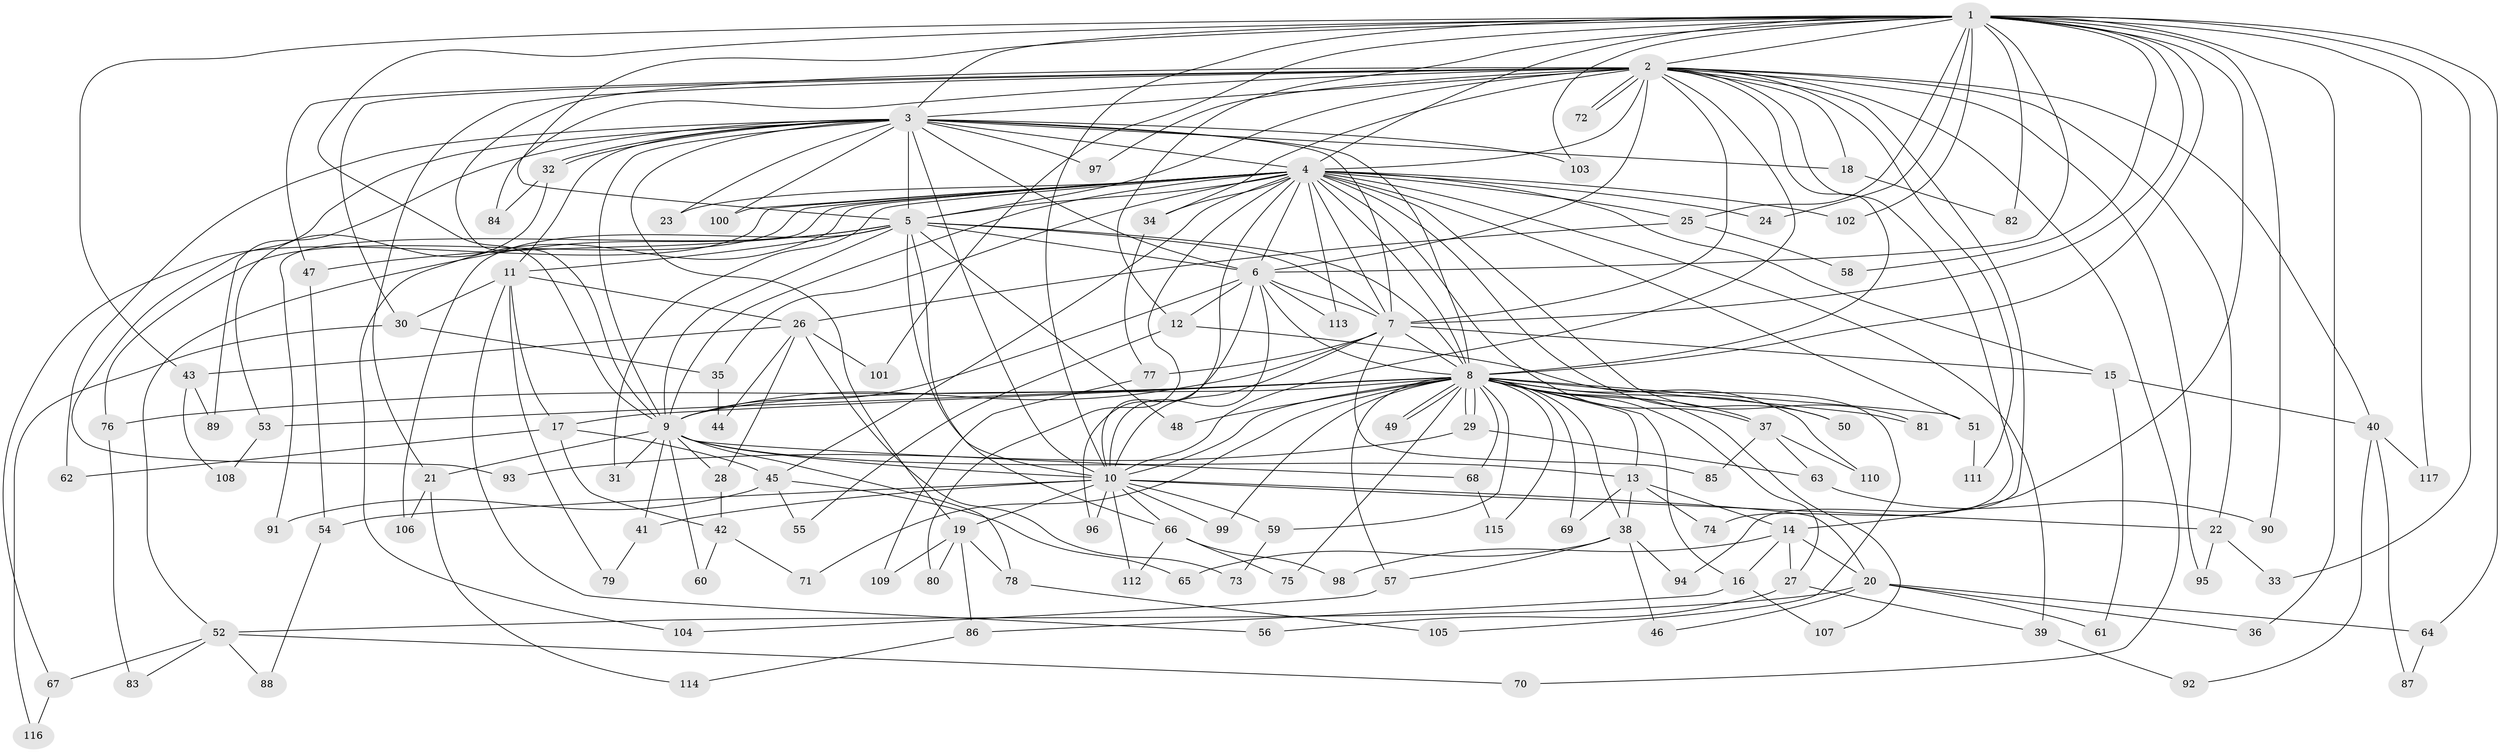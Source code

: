 // Generated by graph-tools (version 1.1) at 2025/25/03/09/25 03:25:36]
// undirected, 117 vertices, 259 edges
graph export_dot {
graph [start="1"]
  node [color=gray90,style=filled];
  1;
  2;
  3;
  4;
  5;
  6;
  7;
  8;
  9;
  10;
  11;
  12;
  13;
  14;
  15;
  16;
  17;
  18;
  19;
  20;
  21;
  22;
  23;
  24;
  25;
  26;
  27;
  28;
  29;
  30;
  31;
  32;
  33;
  34;
  35;
  36;
  37;
  38;
  39;
  40;
  41;
  42;
  43;
  44;
  45;
  46;
  47;
  48;
  49;
  50;
  51;
  52;
  53;
  54;
  55;
  56;
  57;
  58;
  59;
  60;
  61;
  62;
  63;
  64;
  65;
  66;
  67;
  68;
  69;
  70;
  71;
  72;
  73;
  74;
  75;
  76;
  77;
  78;
  79;
  80;
  81;
  82;
  83;
  84;
  85;
  86;
  87;
  88;
  89;
  90;
  91;
  92;
  93;
  94;
  95;
  96;
  97;
  98;
  99;
  100;
  101;
  102;
  103;
  104;
  105;
  106;
  107;
  108;
  109;
  110;
  111;
  112;
  113;
  114;
  115;
  116;
  117;
  1 -- 2;
  1 -- 3;
  1 -- 4;
  1 -- 5;
  1 -- 6;
  1 -- 7;
  1 -- 8;
  1 -- 9;
  1 -- 10;
  1 -- 12;
  1 -- 14;
  1 -- 24;
  1 -- 25;
  1 -- 33;
  1 -- 36;
  1 -- 43;
  1 -- 58;
  1 -- 64;
  1 -- 82;
  1 -- 90;
  1 -- 101;
  1 -- 102;
  1 -- 103;
  1 -- 117;
  2 -- 3;
  2 -- 4;
  2 -- 5;
  2 -- 6;
  2 -- 7;
  2 -- 8;
  2 -- 9;
  2 -- 10;
  2 -- 18;
  2 -- 21;
  2 -- 22;
  2 -- 30;
  2 -- 34;
  2 -- 40;
  2 -- 47;
  2 -- 70;
  2 -- 72;
  2 -- 72;
  2 -- 74;
  2 -- 84;
  2 -- 94;
  2 -- 95;
  2 -- 97;
  2 -- 111;
  3 -- 4;
  3 -- 5;
  3 -- 6;
  3 -- 7;
  3 -- 8;
  3 -- 9;
  3 -- 10;
  3 -- 11;
  3 -- 18;
  3 -- 19;
  3 -- 23;
  3 -- 32;
  3 -- 32;
  3 -- 62;
  3 -- 89;
  3 -- 93;
  3 -- 97;
  3 -- 100;
  3 -- 103;
  4 -- 5;
  4 -- 6;
  4 -- 7;
  4 -- 8;
  4 -- 9;
  4 -- 10;
  4 -- 15;
  4 -- 23;
  4 -- 24;
  4 -- 25;
  4 -- 31;
  4 -- 34;
  4 -- 35;
  4 -- 37;
  4 -- 39;
  4 -- 45;
  4 -- 50;
  4 -- 51;
  4 -- 67;
  4 -- 76;
  4 -- 80;
  4 -- 81;
  4 -- 91;
  4 -- 100;
  4 -- 102;
  4 -- 104;
  4 -- 113;
  5 -- 6;
  5 -- 7;
  5 -- 8;
  5 -- 9;
  5 -- 10;
  5 -- 11;
  5 -- 47;
  5 -- 48;
  5 -- 52;
  5 -- 66;
  5 -- 106;
  6 -- 7;
  6 -- 8;
  6 -- 9;
  6 -- 10;
  6 -- 12;
  6 -- 96;
  6 -- 113;
  7 -- 8;
  7 -- 9;
  7 -- 10;
  7 -- 15;
  7 -- 77;
  7 -- 85;
  8 -- 9;
  8 -- 10;
  8 -- 13;
  8 -- 16;
  8 -- 17;
  8 -- 27;
  8 -- 29;
  8 -- 29;
  8 -- 37;
  8 -- 38;
  8 -- 48;
  8 -- 49;
  8 -- 49;
  8 -- 50;
  8 -- 51;
  8 -- 53;
  8 -- 57;
  8 -- 59;
  8 -- 68;
  8 -- 69;
  8 -- 71;
  8 -- 75;
  8 -- 76;
  8 -- 81;
  8 -- 99;
  8 -- 107;
  8 -- 110;
  8 -- 115;
  9 -- 10;
  9 -- 13;
  9 -- 21;
  9 -- 28;
  9 -- 31;
  9 -- 41;
  9 -- 60;
  9 -- 68;
  9 -- 78;
  10 -- 19;
  10 -- 20;
  10 -- 22;
  10 -- 41;
  10 -- 54;
  10 -- 59;
  10 -- 66;
  10 -- 96;
  10 -- 99;
  10 -- 112;
  11 -- 17;
  11 -- 26;
  11 -- 30;
  11 -- 56;
  11 -- 79;
  12 -- 55;
  12 -- 105;
  13 -- 14;
  13 -- 38;
  13 -- 69;
  13 -- 74;
  14 -- 16;
  14 -- 20;
  14 -- 27;
  14 -- 98;
  15 -- 40;
  15 -- 61;
  16 -- 86;
  16 -- 107;
  17 -- 42;
  17 -- 45;
  17 -- 62;
  18 -- 82;
  19 -- 78;
  19 -- 80;
  19 -- 86;
  19 -- 109;
  20 -- 36;
  20 -- 46;
  20 -- 52;
  20 -- 61;
  20 -- 64;
  21 -- 106;
  21 -- 114;
  22 -- 33;
  22 -- 95;
  25 -- 26;
  25 -- 58;
  26 -- 28;
  26 -- 43;
  26 -- 44;
  26 -- 73;
  26 -- 101;
  27 -- 39;
  27 -- 56;
  28 -- 42;
  29 -- 63;
  29 -- 93;
  30 -- 35;
  30 -- 116;
  32 -- 53;
  32 -- 84;
  34 -- 77;
  35 -- 44;
  37 -- 63;
  37 -- 85;
  37 -- 110;
  38 -- 46;
  38 -- 57;
  38 -- 65;
  38 -- 94;
  39 -- 92;
  40 -- 87;
  40 -- 92;
  40 -- 117;
  41 -- 79;
  42 -- 60;
  42 -- 71;
  43 -- 89;
  43 -- 108;
  45 -- 55;
  45 -- 65;
  45 -- 91;
  47 -- 54;
  51 -- 111;
  52 -- 67;
  52 -- 70;
  52 -- 83;
  52 -- 88;
  53 -- 108;
  54 -- 88;
  57 -- 104;
  59 -- 73;
  63 -- 90;
  64 -- 87;
  66 -- 75;
  66 -- 98;
  66 -- 112;
  67 -- 116;
  68 -- 115;
  76 -- 83;
  77 -- 109;
  78 -- 105;
  86 -- 114;
}
